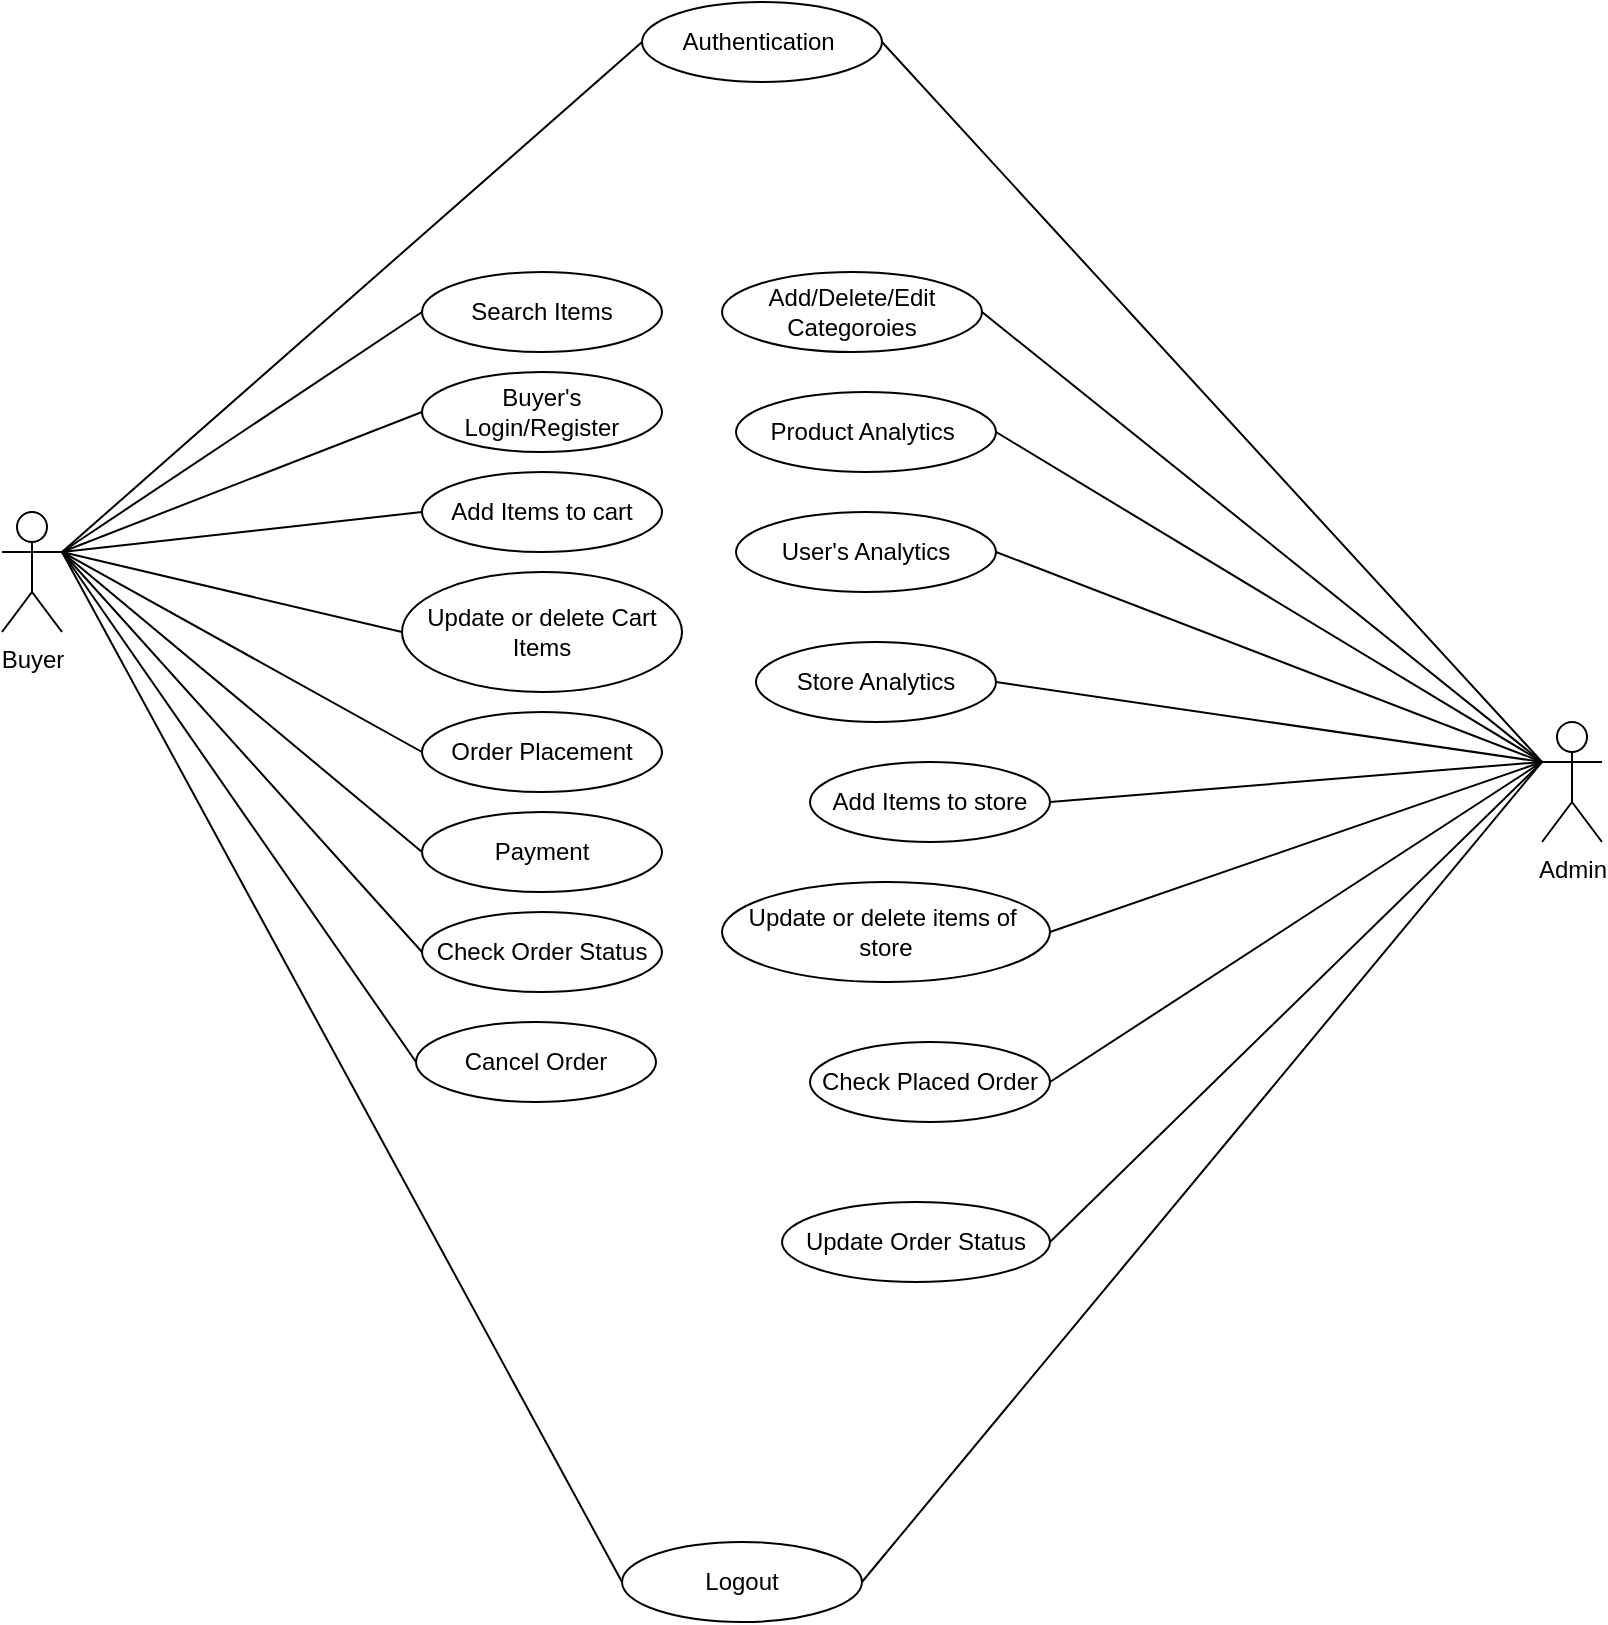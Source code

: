 <mxfile version="20.7.4" type="github">
  <diagram id="iflcz9L9lddjhd_aKS9f" name="Page-1">
    <mxGraphModel dx="2607" dy="1389" grid="1" gridSize="10" guides="1" tooltips="1" connect="1" arrows="1" fold="1" page="1" pageScale="1" pageWidth="827" pageHeight="1169" math="0" shadow="0">
      <root>
        <mxCell id="0" />
        <mxCell id="1" parent="0" />
        <mxCell id="fzTxyiR3DTIcGO3m_xMy-1" value="Buyer" style="shape=umlActor;verticalLabelPosition=bottom;verticalAlign=top;html=1;outlineConnect=0;" parent="1" vertex="1">
          <mxGeometry x="250" y="415" width="30" height="60" as="geometry" />
        </mxCell>
        <mxCell id="fzTxyiR3DTIcGO3m_xMy-4" value="Buyer&#39;s Login/Register" style="ellipse;whiteSpace=wrap;html=1;" parent="1" vertex="1">
          <mxGeometry x="460" y="345" width="120" height="40" as="geometry" />
        </mxCell>
        <mxCell id="fzTxyiR3DTIcGO3m_xMy-6" value="" style="endArrow=none;html=1;rounded=0;exitX=1;exitY=0.333;exitDx=0;exitDy=0;exitPerimeter=0;entryX=0;entryY=0.5;entryDx=0;entryDy=0;" parent="1" source="fzTxyiR3DTIcGO3m_xMy-1" target="fzTxyiR3DTIcGO3m_xMy-4" edge="1">
          <mxGeometry width="50" height="50" relative="1" as="geometry">
            <mxPoint x="196" y="395" as="sourcePoint" />
            <mxPoint x="246" y="345" as="targetPoint" />
          </mxGeometry>
        </mxCell>
        <mxCell id="fzTxyiR3DTIcGO3m_xMy-7" value="Add Items to cart" style="ellipse;whiteSpace=wrap;html=1;" parent="1" vertex="1">
          <mxGeometry x="460" y="395" width="120" height="40" as="geometry" />
        </mxCell>
        <mxCell id="fzTxyiR3DTIcGO3m_xMy-8" value="Update or delete Cart&lt;br&gt;Items" style="ellipse;whiteSpace=wrap;html=1;" parent="1" vertex="1">
          <mxGeometry x="450" y="445" width="140" height="60" as="geometry" />
        </mxCell>
        <mxCell id="fzTxyiR3DTIcGO3m_xMy-9" value="Order Placement" style="ellipse;whiteSpace=wrap;html=1;" parent="1" vertex="1">
          <mxGeometry x="460" y="515" width="120" height="40" as="geometry" />
        </mxCell>
        <mxCell id="fzTxyiR3DTIcGO3m_xMy-10" value="Payment" style="ellipse;whiteSpace=wrap;html=1;" parent="1" vertex="1">
          <mxGeometry x="460" y="565" width="120" height="40" as="geometry" />
        </mxCell>
        <mxCell id="fzTxyiR3DTIcGO3m_xMy-13" value="" style="endArrow=none;html=1;rounded=0;entryX=0;entryY=0.5;entryDx=0;entryDy=0;exitX=1;exitY=0.333;exitDx=0;exitDy=0;exitPerimeter=0;" parent="1" source="fzTxyiR3DTIcGO3m_xMy-1" target="fzTxyiR3DTIcGO3m_xMy-7" edge="1">
          <mxGeometry width="50" height="50" relative="1" as="geometry">
            <mxPoint x="116" y="395" as="sourcePoint" />
            <mxPoint x="296" y="385" as="targetPoint" />
          </mxGeometry>
        </mxCell>
        <mxCell id="fzTxyiR3DTIcGO3m_xMy-14" value="" style="endArrow=none;html=1;rounded=0;entryX=0;entryY=0.5;entryDx=0;entryDy=0;exitX=1;exitY=0.333;exitDx=0;exitDy=0;exitPerimeter=0;" parent="1" source="fzTxyiR3DTIcGO3m_xMy-1" target="fzTxyiR3DTIcGO3m_xMy-8" edge="1">
          <mxGeometry width="50" height="50" relative="1" as="geometry">
            <mxPoint x="126" y="395" as="sourcePoint" />
            <mxPoint x="246.0" y="365" as="targetPoint" />
          </mxGeometry>
        </mxCell>
        <mxCell id="fzTxyiR3DTIcGO3m_xMy-15" value="" style="endArrow=none;html=1;rounded=0;entryX=0;entryY=0.5;entryDx=0;entryDy=0;exitX=1;exitY=0.333;exitDx=0;exitDy=0;exitPerimeter=0;" parent="1" source="fzTxyiR3DTIcGO3m_xMy-1" target="fzTxyiR3DTIcGO3m_xMy-9" edge="1">
          <mxGeometry width="50" height="50" relative="1" as="geometry">
            <mxPoint x="126" y="405" as="sourcePoint" />
            <mxPoint x="236" y="425" as="targetPoint" />
          </mxGeometry>
        </mxCell>
        <mxCell id="fzTxyiR3DTIcGO3m_xMy-17" value="" style="endArrow=none;html=1;rounded=0;entryX=0;entryY=0.5;entryDx=0;entryDy=0;exitX=1;exitY=0.333;exitDx=0;exitDy=0;exitPerimeter=0;" parent="1" source="fzTxyiR3DTIcGO3m_xMy-1" target="fzTxyiR3DTIcGO3m_xMy-10" edge="1">
          <mxGeometry width="50" height="50" relative="1" as="geometry">
            <mxPoint x="126" y="405" as="sourcePoint" />
            <mxPoint x="246" y="485" as="targetPoint" />
          </mxGeometry>
        </mxCell>
        <mxCell id="fzTxyiR3DTIcGO3m_xMy-21" value="Add Items to store" style="ellipse;whiteSpace=wrap;html=1;" parent="1" vertex="1">
          <mxGeometry x="654" y="540" width="120" height="40" as="geometry" />
        </mxCell>
        <mxCell id="fzTxyiR3DTIcGO3m_xMy-22" value="Update or delete items of&amp;nbsp; store" style="ellipse;whiteSpace=wrap;html=1;" parent="1" vertex="1">
          <mxGeometry x="610" y="600" width="164" height="50" as="geometry" />
        </mxCell>
        <mxCell id="fzTxyiR3DTIcGO3m_xMy-23" value="Check Placed Order" style="ellipse;whiteSpace=wrap;html=1;" parent="1" vertex="1">
          <mxGeometry x="654" y="680" width="120" height="40" as="geometry" />
        </mxCell>
        <mxCell id="fzTxyiR3DTIcGO3m_xMy-24" value="Update Order Status" style="ellipse;whiteSpace=wrap;html=1;" parent="1" vertex="1">
          <mxGeometry x="640" y="760" width="134" height="40" as="geometry" />
        </mxCell>
        <mxCell id="fzTxyiR3DTIcGO3m_xMy-25" value="" style="endArrow=none;html=1;rounded=0;entryX=1;entryY=0.5;entryDx=0;entryDy=0;exitX=0;exitY=0.333;exitDx=0;exitDy=0;exitPerimeter=0;" parent="1" source="fzTxyiR3DTIcGO3m_xMy-43" target="fzTxyiR3DTIcGO3m_xMy-21" edge="1">
          <mxGeometry width="50" height="50" relative="1" as="geometry">
            <mxPoint x="262" y="950.0" as="sourcePoint" />
            <mxPoint x="96" y="920" as="targetPoint" />
          </mxGeometry>
        </mxCell>
        <mxCell id="fzTxyiR3DTIcGO3m_xMy-26" value="" style="endArrow=none;html=1;rounded=0;exitX=0;exitY=0.333;exitDx=0;exitDy=0;exitPerimeter=0;entryX=1;entryY=0.5;entryDx=0;entryDy=0;" parent="1" source="fzTxyiR3DTIcGO3m_xMy-43" target="fzTxyiR3DTIcGO3m_xMy-22" edge="1">
          <mxGeometry width="50" height="50" relative="1" as="geometry">
            <mxPoint x="262" y="950.0" as="sourcePoint" />
            <mxPoint x="187" y="910" as="targetPoint" />
          </mxGeometry>
        </mxCell>
        <mxCell id="fzTxyiR3DTIcGO3m_xMy-27" value="" style="endArrow=none;html=1;rounded=0;entryX=1;entryY=0.5;entryDx=0;entryDy=0;exitX=0;exitY=0.333;exitDx=0;exitDy=0;exitPerimeter=0;" parent="1" source="fzTxyiR3DTIcGO3m_xMy-43" target="fzTxyiR3DTIcGO3m_xMy-23" edge="1">
          <mxGeometry width="50" height="50" relative="1" as="geometry">
            <mxPoint x="262" y="950.0" as="sourcePoint" />
            <mxPoint x="36" y="960" as="targetPoint" />
          </mxGeometry>
        </mxCell>
        <mxCell id="fzTxyiR3DTIcGO3m_xMy-31" value="Logout" style="ellipse;whiteSpace=wrap;html=1;" parent="1" vertex="1">
          <mxGeometry x="560" y="930" width="120" height="40" as="geometry" />
        </mxCell>
        <mxCell id="fzTxyiR3DTIcGO3m_xMy-32" value="" style="endArrow=none;html=1;rounded=0;entryX=0;entryY=0.5;entryDx=0;entryDy=0;exitX=1;exitY=0.333;exitDx=0;exitDy=0;exitPerimeter=0;" parent="1" source="fzTxyiR3DTIcGO3m_xMy-1" target="fzTxyiR3DTIcGO3m_xMy-31" edge="1">
          <mxGeometry width="50" height="50" relative="1" as="geometry">
            <mxPoint x="116" y="395" as="sourcePoint" />
            <mxPoint x="246" y="535" as="targetPoint" />
          </mxGeometry>
        </mxCell>
        <mxCell id="fzTxyiR3DTIcGO3m_xMy-37" value="Search Items" style="ellipse;whiteSpace=wrap;html=1;" parent="1" vertex="1">
          <mxGeometry x="460" y="295" width="120" height="40" as="geometry" />
        </mxCell>
        <mxCell id="fzTxyiR3DTIcGO3m_xMy-38" value="" style="endArrow=none;html=1;rounded=0;entryX=0;entryY=0.5;entryDx=0;entryDy=0;exitX=1;exitY=0.333;exitDx=0;exitDy=0;exitPerimeter=0;" parent="1" source="fzTxyiR3DTIcGO3m_xMy-1" target="fzTxyiR3DTIcGO3m_xMy-37" edge="1">
          <mxGeometry width="50" height="50" relative="1" as="geometry">
            <mxPoint x="116" y="375" as="sourcePoint" />
            <mxPoint x="296" y="275" as="targetPoint" />
          </mxGeometry>
        </mxCell>
        <mxCell id="fzTxyiR3DTIcGO3m_xMy-39" value="Store Analytics" style="ellipse;whiteSpace=wrap;html=1;" parent="1" vertex="1">
          <mxGeometry x="627" y="480" width="120" height="40" as="geometry" />
        </mxCell>
        <mxCell id="fzTxyiR3DTIcGO3m_xMy-40" value="" style="endArrow=none;html=1;rounded=0;entryX=1;entryY=0.5;entryDx=0;entryDy=0;exitX=0;exitY=0.333;exitDx=0;exitDy=0;exitPerimeter=0;" parent="1" source="fzTxyiR3DTIcGO3m_xMy-43" target="fzTxyiR3DTIcGO3m_xMy-39" edge="1">
          <mxGeometry width="50" height="50" relative="1" as="geometry">
            <mxPoint x="262" y="950.0" as="sourcePoint" />
            <mxPoint x="187" y="800" as="targetPoint" />
          </mxGeometry>
        </mxCell>
        <mxCell id="fzTxyiR3DTIcGO3m_xMy-43" value="Admin" style="shape=umlActor;verticalLabelPosition=bottom;verticalAlign=top;html=1;outlineConnect=0;" parent="1" vertex="1">
          <mxGeometry x="1020" y="520" width="30" height="60" as="geometry" />
        </mxCell>
        <mxCell id="fzTxyiR3DTIcGO3m_xMy-48" value="Add/Delete/Edit Categoroies" style="ellipse;whiteSpace=wrap;html=1;" parent="1" vertex="1">
          <mxGeometry x="610" y="295" width="130" height="40" as="geometry" />
        </mxCell>
        <mxCell id="fzTxyiR3DTIcGO3m_xMy-49" value="Product Analytics&amp;nbsp;" style="ellipse;whiteSpace=wrap;html=1;" parent="1" vertex="1">
          <mxGeometry x="617" y="355" width="130" height="40" as="geometry" />
        </mxCell>
        <mxCell id="fzTxyiR3DTIcGO3m_xMy-50" value="User&#39;s Analytics" style="ellipse;whiteSpace=wrap;html=1;" parent="1" vertex="1">
          <mxGeometry x="617" y="415" width="130" height="40" as="geometry" />
        </mxCell>
        <mxCell id="fzTxyiR3DTIcGO3m_xMy-51" value="" style="endArrow=none;html=1;rounded=0;exitX=1;exitY=0.5;exitDx=0;exitDy=0;entryX=0;entryY=0.333;entryDx=0;entryDy=0;entryPerimeter=0;" parent="1" source="fzTxyiR3DTIcGO3m_xMy-50" target="fzTxyiR3DTIcGO3m_xMy-43" edge="1">
          <mxGeometry width="50" height="50" relative="1" as="geometry">
            <mxPoint x="567" y="1290" as="sourcePoint" />
            <mxPoint x="940" y="510" as="targetPoint" />
          </mxGeometry>
        </mxCell>
        <mxCell id="fzTxyiR3DTIcGO3m_xMy-52" value="" style="endArrow=none;html=1;rounded=0;exitX=1;exitY=0.5;exitDx=0;exitDy=0;entryX=0;entryY=0.333;entryDx=0;entryDy=0;entryPerimeter=0;" parent="1" source="fzTxyiR3DTIcGO3m_xMy-48" target="fzTxyiR3DTIcGO3m_xMy-43" edge="1">
          <mxGeometry width="50" height="50" relative="1" as="geometry">
            <mxPoint x="572" y="1260" as="sourcePoint" />
            <mxPoint x="347" y="1110" as="targetPoint" />
          </mxGeometry>
        </mxCell>
        <mxCell id="fzTxyiR3DTIcGO3m_xMy-70" value="Check Order Status" style="ellipse;whiteSpace=wrap;html=1;" parent="1" vertex="1">
          <mxGeometry x="460" y="615" width="120" height="40" as="geometry" />
        </mxCell>
        <mxCell id="fzTxyiR3DTIcGO3m_xMy-71" value="" style="endArrow=none;html=1;rounded=0;entryX=0;entryY=0.5;entryDx=0;entryDy=0;exitX=1;exitY=0.333;exitDx=0;exitDy=0;exitPerimeter=0;" parent="1" source="fzTxyiR3DTIcGO3m_xMy-1" target="fzTxyiR3DTIcGO3m_xMy-70" edge="1">
          <mxGeometry width="50" height="50" relative="1" as="geometry">
            <mxPoint x="110" y="370" as="sourcePoint" />
            <mxPoint x="306" y="440" as="targetPoint" />
          </mxGeometry>
        </mxCell>
        <mxCell id="shujwAAoVSuc9WlUjUta-1" value="" style="endArrow=none;html=1;rounded=0;entryX=1;entryY=0.5;entryDx=0;entryDy=0;exitX=0;exitY=0.333;exitDx=0;exitDy=0;exitPerimeter=0;" edge="1" parent="1" source="fzTxyiR3DTIcGO3m_xMy-43" target="fzTxyiR3DTIcGO3m_xMy-31">
          <mxGeometry width="50" height="50" relative="1" as="geometry">
            <mxPoint x="290" y="950" as="sourcePoint" />
            <mxPoint x="180" y="810" as="targetPoint" />
          </mxGeometry>
        </mxCell>
        <mxCell id="shujwAAoVSuc9WlUjUta-2" value="Cancel Order" style="ellipse;whiteSpace=wrap;html=1;" vertex="1" parent="1">
          <mxGeometry x="457" y="670" width="120" height="40" as="geometry" />
        </mxCell>
        <mxCell id="shujwAAoVSuc9WlUjUta-3" value="" style="endArrow=none;html=1;rounded=0;entryX=0;entryY=0.5;entryDx=0;entryDy=0;exitX=1;exitY=0.333;exitDx=0;exitDy=0;exitPerimeter=0;" edge="1" parent="1" source="fzTxyiR3DTIcGO3m_xMy-1" target="shujwAAoVSuc9WlUjUta-2">
          <mxGeometry width="50" height="50" relative="1" as="geometry">
            <mxPoint x="110" y="370" as="sourcePoint" />
            <mxPoint x="350" y="560" as="targetPoint" />
          </mxGeometry>
        </mxCell>
        <mxCell id="shujwAAoVSuc9WlUjUta-4" value="" style="endArrow=none;html=1;rounded=0;entryX=1;entryY=0.5;entryDx=0;entryDy=0;exitX=0;exitY=0.333;exitDx=0;exitDy=0;exitPerimeter=0;" edge="1" parent="1" source="fzTxyiR3DTIcGO3m_xMy-43" target="fzTxyiR3DTIcGO3m_xMy-24">
          <mxGeometry width="50" height="50" relative="1" as="geometry">
            <mxPoint x="940" y="510" as="sourcePoint" />
            <mxPoint x="831.0" y="730" as="targetPoint" />
          </mxGeometry>
        </mxCell>
        <mxCell id="shujwAAoVSuc9WlUjUta-5" value="" style="endArrow=none;html=1;rounded=0;entryX=1;entryY=0.5;entryDx=0;entryDy=0;exitX=0;exitY=0.333;exitDx=0;exitDy=0;exitPerimeter=0;" edge="1" parent="1" source="fzTxyiR3DTIcGO3m_xMy-43" target="fzTxyiR3DTIcGO3m_xMy-49">
          <mxGeometry width="50" height="50" relative="1" as="geometry">
            <mxPoint x="940" y="510" as="sourcePoint" />
            <mxPoint x="890" y="500" as="targetPoint" />
          </mxGeometry>
        </mxCell>
        <mxCell id="shujwAAoVSuc9WlUjUta-6" value="Authentication&amp;nbsp;" style="ellipse;whiteSpace=wrap;html=1;" vertex="1" parent="1">
          <mxGeometry x="570" y="160" width="120" height="40" as="geometry" />
        </mxCell>
        <mxCell id="shujwAAoVSuc9WlUjUta-7" value="" style="endArrow=none;html=1;rounded=0;entryX=0;entryY=0.5;entryDx=0;entryDy=0;exitX=1;exitY=0.333;exitDx=0;exitDy=0;exitPerimeter=0;" edge="1" parent="1" source="fzTxyiR3DTIcGO3m_xMy-1" target="shujwAAoVSuc9WlUjUta-6">
          <mxGeometry width="50" height="50" relative="1" as="geometry">
            <mxPoint x="110" y="360" as="sourcePoint" />
            <mxPoint x="470.0" y="325" as="targetPoint" />
          </mxGeometry>
        </mxCell>
        <mxCell id="shujwAAoVSuc9WlUjUta-9" value="" style="endArrow=none;html=1;rounded=0;entryX=1;entryY=0.5;entryDx=0;entryDy=0;exitX=0;exitY=0.333;exitDx=0;exitDy=0;exitPerimeter=0;" edge="1" parent="1" source="fzTxyiR3DTIcGO3m_xMy-43" target="shujwAAoVSuc9WlUjUta-6">
          <mxGeometry width="50" height="50" relative="1" as="geometry">
            <mxPoint x="116" y="375.0" as="sourcePoint" />
            <mxPoint x="570.0" y="140" as="targetPoint" />
          </mxGeometry>
        </mxCell>
      </root>
    </mxGraphModel>
  </diagram>
</mxfile>

